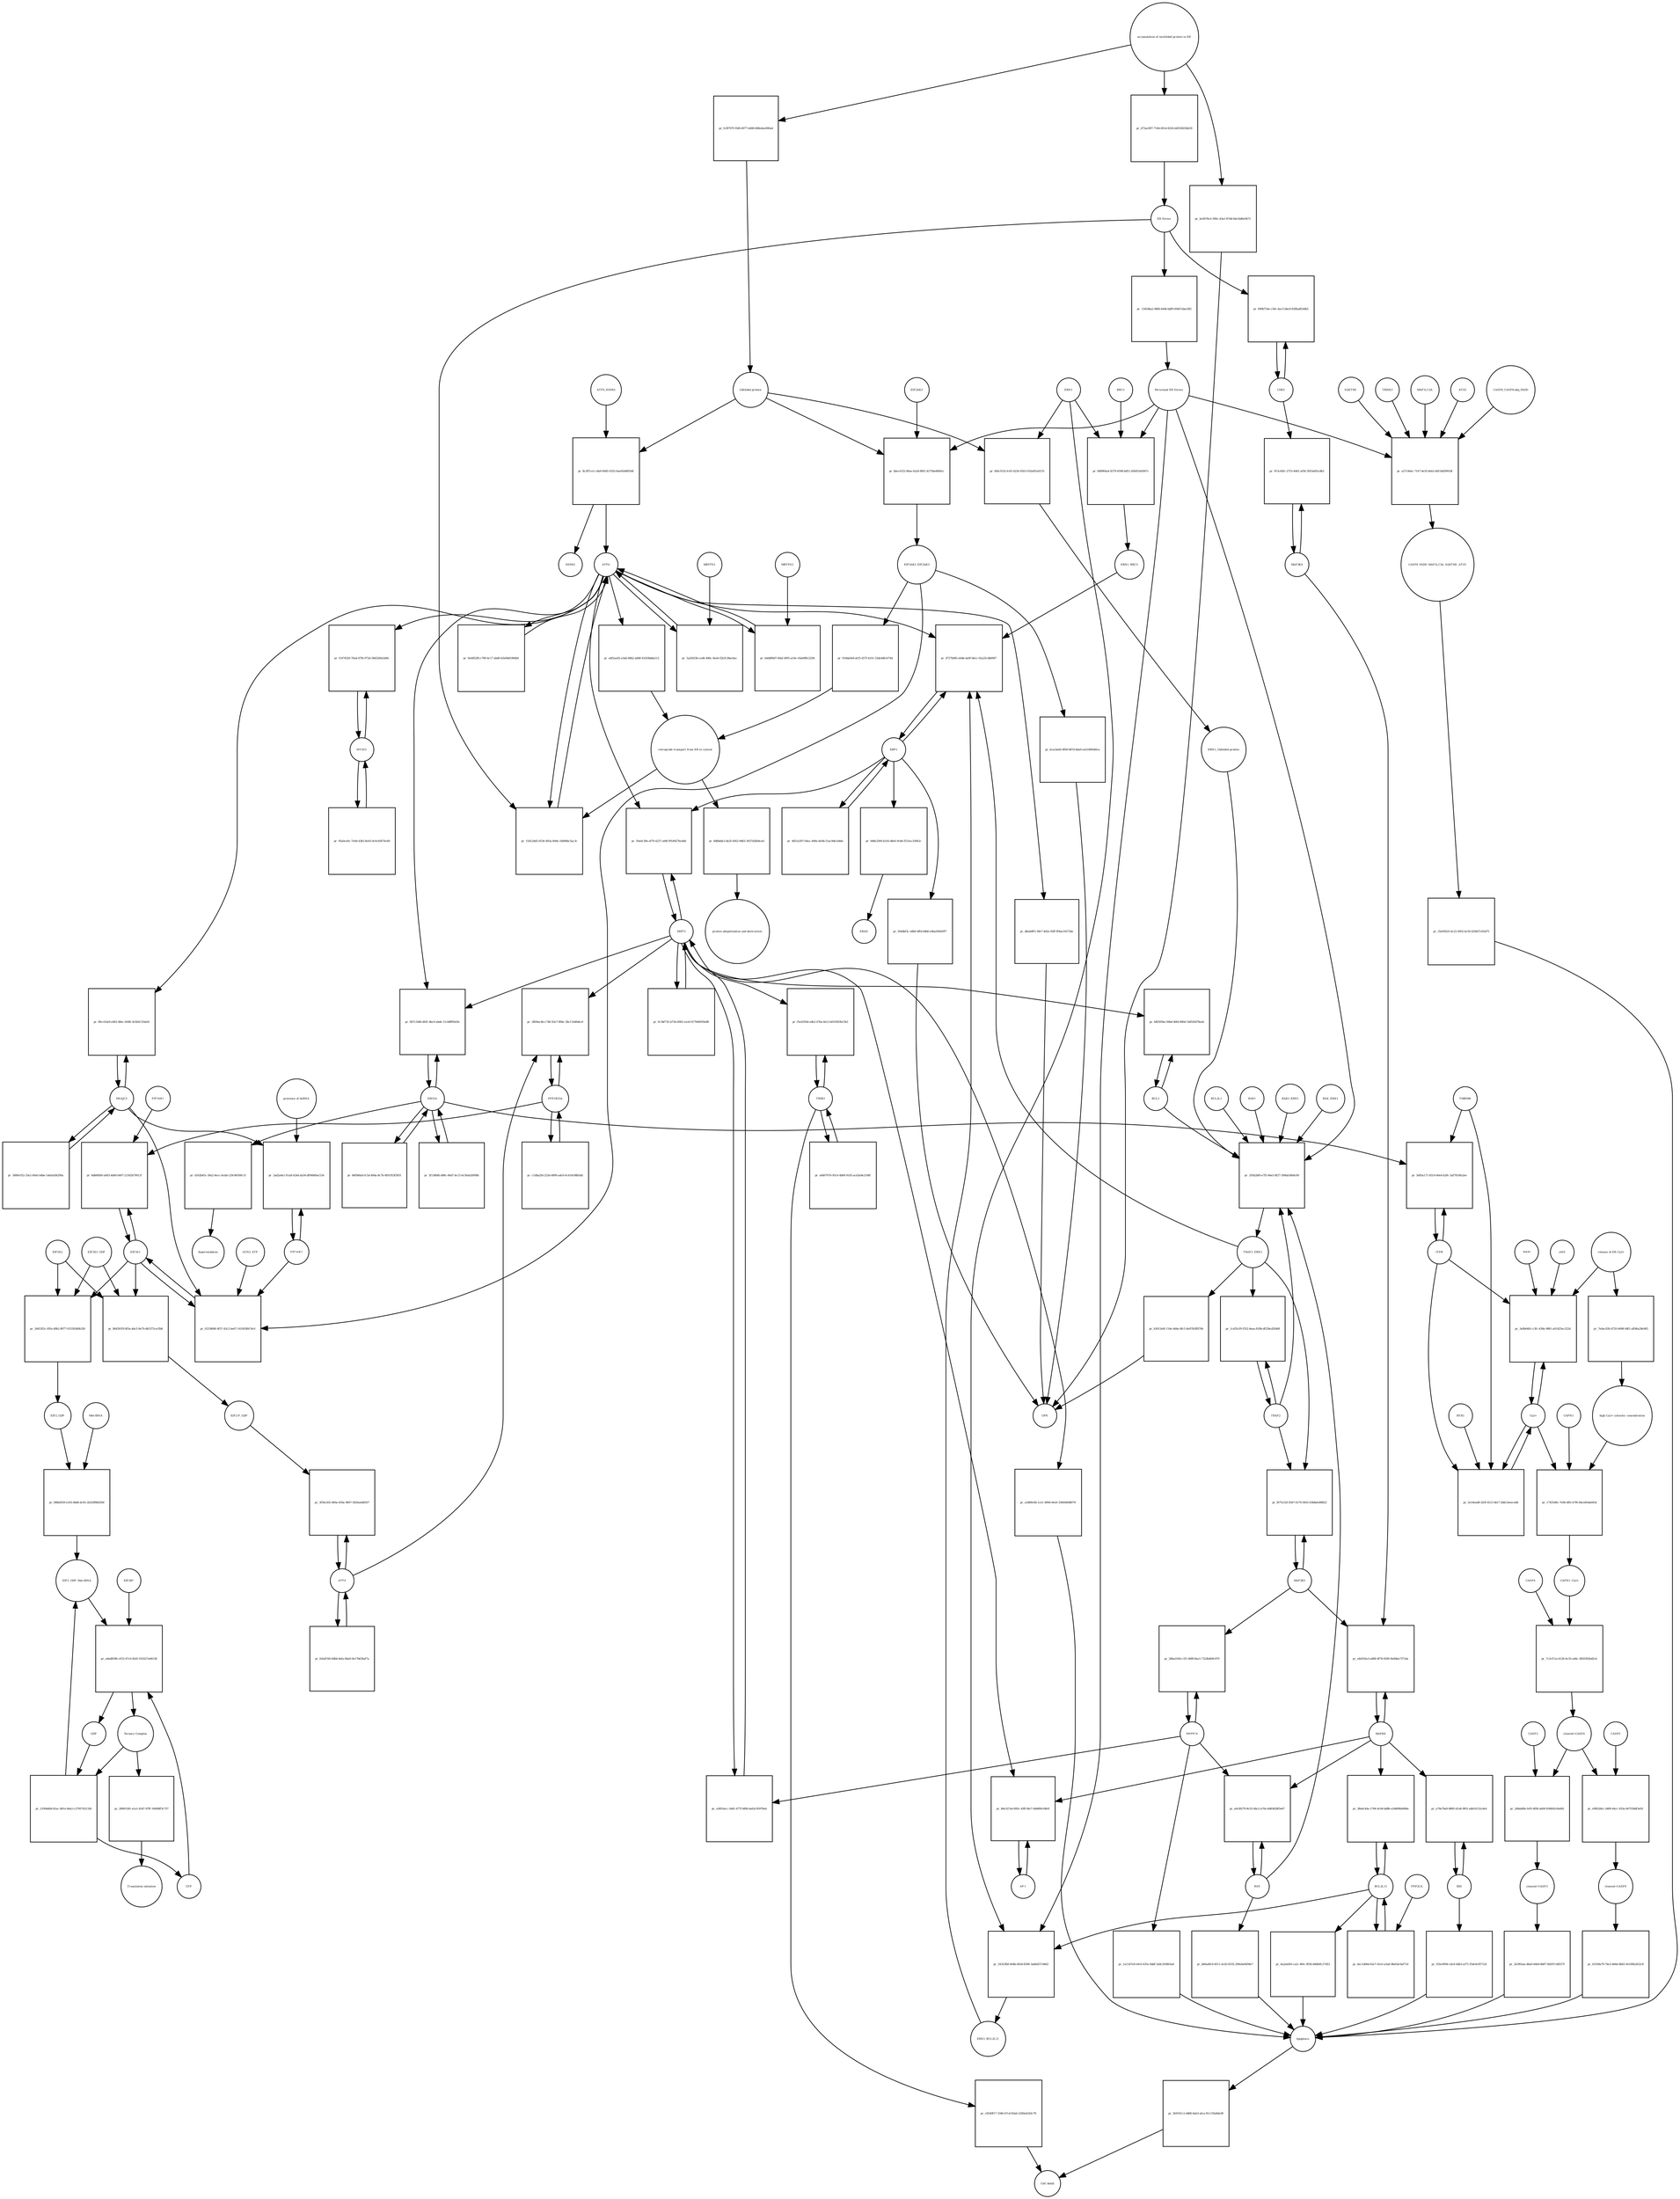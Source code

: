 strict digraph  {
ATF6_HSPA5 [annotation="", bipartite=0, cls=complex, fontsize=4, label=ATF6_HSPA5, shape=circle];
"pr_8c287ce1-c8a9-49d5-9332-6ae02d4f6548" [annotation="", bipartite=1, cls=process, fontsize=4, label="pr_8c287ce1-c8a9-49d5-9332-6ae02d4f6548", shape=square];
ATF6 [annotation="urn_miriam_hgnc.symbol_ATF6", bipartite=0, cls=macromolecule, fontsize=4, label=ATF6, shape=circle];
HSPA5 [annotation="urn_miriam_hgnc.symbol_HSPA5", bipartite=0, cls=macromolecule, fontsize=4, label=HSPA5, shape=circle];
"Unfolded protein" [annotation="", bipartite=0, cls=macromolecule, fontsize=4, label="Unfolded protein", shape=circle];
ERN1 [annotation="urn_miriam_hgnc.symbol_ERN1", bipartite=0, cls=macromolecule, fontsize=4, label=ERN1, shape=circle];
"pr_0fdc5532-fc65-4234-9263-032a852af155" [annotation="", bipartite=1, cls=process, fontsize=4, label="pr_0fdc5532-fc65-4234-9263-032a852af155", shape=square];
"ERN1_Unfolded protein" [annotation="", bipartite=0, cls=complex, fontsize=4, label="ERN1_Unfolded protein", shape=circle];
EIF2AK3_EIF2AK3 [annotation="", bipartite=0, cls=complex, fontsize=4, label=EIF2AK3_EIF2AK3, shape=circle];
"pr_918da9e8-dcf5-457f-b101-53de4d61474d" [annotation="", bipartite=1, cls=process, fontsize=4, label="pr_918da9e8-dcf5-457f-b101-53de4d61474d", shape=square];
"retrograde transport from ER to cytosol" [annotation="", bipartite=0, cls=phenotype, fontsize=4, label="retrograde transport from ER to cytosol", shape=circle];
"pr_a4f2aa92-e3ab-48b2-a8d6-41fd3bdda112" [annotation="", bipartite=1, cls=process, fontsize=4, label="pr_a4f2aa92-e3ab-48b2-a8d6-41fd3bdda112", shape=square];
"pr_8dfbdde3-8a5f-4562-9d63-3637d26b4ced" [annotation="", bipartite=1, cls=process, fontsize=4, label="pr_8dfbdde3-8a5f-4562-9d63-3637d26b4ced", shape=square];
"protein ubiquitination and destruction" [annotation="", bipartite=0, cls=phenotype, fontsize=4, label="protein ubiquitination and destruction", shape=circle];
"pr_293b2bf6-e7f5-46e5-8f27-399ab360dc69" [annotation="", bipartite=1, cls=process, fontsize=4, label="pr_293b2bf6-e7f5-46e5-8f27-399ab360dc69", shape=square];
TRAF2_ERN1 [annotation="", bipartite=0, cls=complex, fontsize=4, label=TRAF2_ERN1, shape=circle];
BAK1_ERN1 [annotation="", bipartite=0, cls=complex, fontsize=4, label=BAK1_ERN1, shape=circle];
BAX_ERN1 [annotation="", bipartite=0, cls=complex, fontsize=4, label=BAX_ERN1, shape=circle];
BCL2 [annotation="urn_miriam_hgnc.symbol_BCL2", bipartite=0, cls="nucleic acid feature", fontsize=4, label=BCL2, shape=circle];
BCL2L1 [annotation="urn_miriam_hgnc.symbol_BCL2L1", bipartite=0, cls=macromolecule, fontsize=4, label=BCL2L1, shape=circle];
"Persistant ER Stress" [annotation="", bipartite=0, cls=phenotype, fontsize=4, label="Persistant ER Stress", shape=circle];
BAX [annotation="urn_miriam_hgnc.symbol_BAX", bipartite=0, cls=macromolecule, fontsize=4, label=BAX, shape=circle];
BAK1 [annotation="urn_miriam_hgnc.symbol_BAK1", bipartite=0, cls=macromolecule, fontsize=4, label=BAK1, shape=circle];
TRAF2 [annotation="urn_miriam_hgnc.symbol_TRAF2", bipartite=0, cls=macromolecule, fontsize=4, label=TRAF2, shape=circle];
XBP1 [annotation="urn_miriam_hgnc.symbol_XBP1", bipartite=0, cls=macromolecule, fontsize=4, label=XBP1, shape=circle];
"pr_d727b985-eb4b-4a9f-b6cc-02a25cdb6967" [annotation="", bipartite=1, cls=process, fontsize=4, label="pr_d727b985-eb4b-4a9f-b6cc-02a25cdb6967", shape=square];
ERN1_BBC3 [annotation="", bipartite=0, cls=complex, fontsize=4, label=ERN1_BBC3, shape=circle];
ERN1_BCL2L11 [annotation="", bipartite=0, cls=complex, fontsize=4, label=ERN1_BCL2L11, shape=circle];
"pr_4831a597-64ec-449e-8e0b-51ac9de1d44e" [annotation="", bipartite=1, cls=process, fontsize=4, label="pr_4831a597-64ec-449e-8e0b-51ac9de1d44e", shape=square];
"pr_0d8e3300-b316-48e6-9cb6-f531ec33062c" [annotation="", bipartite=1, cls=process, fontsize=4, label="pr_0d8e3300-b316-48e6-9cb6-f531ec33062c", shape=square];
ERAD [annotation="", bipartite=0, cls=phenotype, fontsize=4, label=ERAD, shape=circle];
"pr_504dbf3c-e8b0-4ffd-b8b6-e9ba509d1ff7" [annotation="", bipartite=1, cls=process, fontsize=4, label="pr_504dbf3c-e8b0-4ffd-b8b6-e9ba509d1ff7", shape=square];
UPR [annotation="", bipartite=0, cls=phenotype, fontsize=4, label=UPR, shape=circle];
"pr_1cd35cf9-f352-4eaa-818b-df23bcd2f4d8" [annotation="", bipartite=1, cls=process, fontsize=4, label="pr_1cd35cf9-f352-4eaa-818b-df23bcd2f4d8", shape=square];
MAPK8 [annotation="urn_miriam_hgnc.symbol_MAPK8", bipartite=0, cls=macromolecule, fontsize=4, label=MAPK8, shape=circle];
"pr_e4d1b5e3-a869-4f78-9290-9e84ba7371da" [annotation="", bipartite=1, cls=process, fontsize=4, label="pr_e4d1b5e3-a869-4f78-9290-9e84ba7371da", shape=square];
MAP3K4 [annotation="urn_miriam_hgnc.symbol_MAP3K4", bipartite=0, cls=macromolecule, fontsize=4, label=MAP3K4, shape=circle];
MAP3K5 [annotation="urn_miriam_hgnc.symbol_MAP3K5", bipartite=0, cls=macromolecule, fontsize=4, label=MAP3K5, shape=circle];
MAPK14 [annotation="urn_miriam_hgnc.symbol_MAPK14", bipartite=0, cls=macromolecule, fontsize=4, label=MAPK14, shape=circle];
"pr_28ba1056-c1f1-46f8-8ee1-7224b409c979" [annotation="", bipartite=1, cls=process, fontsize=4, label="pr_28ba1056-c1f1-46f8-8ee1-7224b409c979", shape=square];
"pr_1a11d7e9-e9c0-435e-9ddf-3a8c293863a9" [annotation="", bipartite=1, cls=process, fontsize=4, label="pr_1a11d7e9-e9c0-435e-9ddf-3a8c293863a9", shape=square];
Apoptosis [annotation="", bipartite=0, cls=phenotype, fontsize=4, label=Apoptosis, shape=circle];
DDIT3 [annotation="urn_miriam_hgnc.symbol_DDIT3", bipartite=0, cls=macromolecule, fontsize=4, label=DDIT3, shape=circle];
"pr_a5855acc-5dd1-477f-bf6b-ba62c9597beb" [annotation="", bipartite=1, cls=process, fontsize=4, label="pr_a5855acc-5dd1-477f-bf6b-ba62c9597beb", shape=square];
"pr_a3d89c6b-1ce1-499d-9ee0-336644fd8076" [annotation="", bipartite=1, cls=process, fontsize=4, label="pr_a3d89c6b-1ce1-499d-9ee0-336644fd8076", shape=square];
"pr_bf6505ba-94bd-46fd-860d-1bf026478ea6" [annotation="", bipartite=1, cls=process, fontsize=4, label="pr_bf6505ba-94bd-46fd-860d-1bf026478ea6", shape=square];
"pr_15d12dd5-0530-493a-849a-18d96bc5ac3c" [annotation="", bipartite=1, cls=process, fontsize=4, label="pr_15d12dd5-0530-493a-849a-18d96bc5ac3c", shape=square];
"ER Stress" [annotation="", bipartite=0, cls=phenotype, fontsize=4, label="ER Stress", shape=circle];
"pr_5a2fd33b-ca46-49bc-9ee6-f2b3138acbec" [annotation="", bipartite=1, cls=process, fontsize=4, label="pr_5a2fd33b-ca46-49bc-9ee6-f2b3138acbec", shape=square];
MBTPS1 [annotation="urn_miriam_hgnc.symbol_MBTPS1", bipartite=0, cls=macromolecule, fontsize=4, label=MBTPS1, shape=circle];
"pr_b4d689d7-60af-4f95-a10e-16eb9fb12294" [annotation="", bipartite=1, cls=process, fontsize=4, label="pr_b4d689d7-60af-4f95-a10e-16eb9fb12294", shape=square];
MBTPS2 [annotation="urn_miriam_hgnc.symbol_MBTPS2", bipartite=0, cls=macromolecule, fontsize=4, label=MBTPS2, shape=circle];
"pr_9a4852f8-c780-4c17-abd0-b5e0b81984b9" [annotation="", bipartite=1, cls=process, fontsize=4, label="pr_9a4852f8-c780-4c17-abd0-b5e0b81984b9", shape=square];
"pr_9c3bf732-b72b-4962-a1a0-017946059a88" [annotation="", bipartite=1, cls=process, fontsize=4, label="pr_9c3bf732-b72b-4962-a1a0-017946059a88", shape=square];
"pr_50a0c39e-ef70-4237-a94f-f954927bcb8d" [annotation="", bipartite=1, cls=process, fontsize=4, label="pr_50a0c39e-ef70-4237-a94f-f954927bcb8d", shape=square];
EIF2S1 [annotation="urn_miriam_hgnc.symbol_EIF2S1", bipartite=0, cls=macromolecule, fontsize=4, label=EIF2S1, shape=circle];
"pr_0233806f-4f37-42c2-be67-1410036b74c6" [annotation="", bipartite=1, cls=process, fontsize=4, label="pr_0233806f-4f37-42c2-be67-1410036b74c6", shape=square];
GCN2_ATP [annotation="", bipartite=0, cls=complex, fontsize=4, label=GCN2_ATP, shape=circle];
EIF2AK2 [annotation="urn_miriam_hgnc.symbol_EIF2AK2", bipartite=0, cls=macromolecule, fontsize=4, label=EIF2AK2, shape=circle];
DNAJC3 [annotation="urn_miriam_hgnc.symbol_DNAJC3", bipartite=0, cls=macromolecule, fontsize=4, label=DNAJC3, shape=circle];
EIF2S2 [annotation="urn_miriam_hgnc.symbol_EIF2S2", bipartite=0, cls=macromolecule, fontsize=4, label=EIF2S2, shape=circle];
"pr_34453f2c-05fa-49b2-8977-015583d9b358" [annotation="", bipartite=1, cls=process, fontsize=4, label="pr_34453f2c-05fa-49b2-8977-015583d9b358", shape=square];
EIF2S3_GDP [annotation="", bipartite=0, cls=complex, fontsize=4, label=EIF2S3_GDP, shape=circle];
EIF2_GDP [annotation="", bipartite=0, cls=complex, fontsize=4, label=EIF2_GDP, shape=circle];
"EIF2_GDP_Met-tRNA" [annotation="", bipartite=0, cls=complex, fontsize=4, label="EIF2_GDP_Met-tRNA", shape=circle];
"pr_eded8596-c033-47c0-82d1-010327ed4158" [annotation="", bipartite=1, cls=process, fontsize=4, label="pr_eded8596-c033-47c0-82d1-010327ed4158", shape=square];
"Ternary Complex" [annotation="", bipartite=0, cls=complex, fontsize=4, label="Ternary Complex", shape=circle];
"EIF2B*" [annotation="", bipartite=0, cls=complex, fontsize=4, label="EIF2B*", shape=circle];
GTP [annotation="urn_miriam_obo.chebi_CHEBI%3A57600", bipartite=0, cls="simple chemical", fontsize=4, label=GTP, shape=circle];
GDP [annotation="urn_miriam_obo.chebi_CHEBI%3A65180", bipartite=0, cls="simple chemical", fontsize=4, label=GDP, shape=circle];
"pr_21904d0d-81ac-481e-b6a2-c27057021326" [annotation="", bipartite=1, cls=process, fontsize=4, label="pr_21904d0d-81ac-481e-b6a2-c27057021326", shape=square];
ATF4 [annotation="urn_miriam_hgnc.symbol_ATF4", bipartite=0, cls=macromolecule, fontsize=4, label=ATF4, shape=circle];
"pr_3f54cd35-460a-450a-9607-5fd3ea6df207" [annotation="", bipartite=1, cls=process, fontsize=4, label="pr_3f54cd35-460a-450a-9607-5fd3ea6df207", shape=square];
"EIF2-P_GDP" [annotation="", bipartite=0, cls=complex, fontsize=4, label="EIF2-P_GDP", shape=circle];
"pr_fefa87d4-0dbb-4efa-84a9-0e17b636af7a" [annotation="", bipartite=1, cls=process, fontsize=4, label="pr_fefa87d4-0dbb-4efa-84a9-0e17b636af7a", shape=square];
PPP1R15A [annotation="urn_miriam_hgnc.symbol_PPP1R15A", bipartite=0, cls=macromolecule, fontsize=4, label=PPP1R15A, shape=circle];
"pr_2804ac4b-c746-43e7-80bc-28c114d6dec6" [annotation="", bipartite=1, cls=process, fontsize=4, label="pr_2804ac4b-c746-43e7-80bc-28c114d6dec6", shape=square];
"pr_c1dba2fd-223d-4890-adc6-6c414c88b5dd" [annotation="", bipartite=1, cls=process, fontsize=4, label="pr_c1dba2fd-223d-4890-adc6-6c414c88b5dd", shape=square];
"pr_28091581-a1a1-4347-87ff-10606ff3c757" [annotation="", bipartite=1, cls=process, fontsize=4, label="pr_28091581-a1a1-4347-87ff-10606ff3c757", shape=square];
"Translation initiation" [annotation="", bipartite=0, cls=phenotype, fontsize=4, label="Translation initiation", shape=circle];
"pr_f675c52f-0547-4170-9455-63b8afe88822" [annotation="", bipartite=1, cls=process, fontsize=4, label="pr_f675c52f-0547-4170-9455-63b8afe88822", shape=square];
ERO1A [annotation="urn_miriam_hgnc.symbol_ERO1A", bipartite=0, cls=macromolecule, fontsize=4, label=ERO1A, shape=circle];
"pr_0b7c2446-dfd1-4bc9-abde-11cb8ff85d3e" [annotation="", bipartite=1, cls=process, fontsize=4, label="pr_0b7c2446-dfd1-4bc9-abde-11cb8ff85d3e", shape=square];
"pr_5f136bfb-d98c-46d7-bc15-6c56ab20f08b" [annotation="", bipartite=1, cls=process, fontsize=4, label="pr_5f136bfb-d98c-46d7-bc15-6c56ab20f08b", shape=square];
"pr_6db60fd0-a683-4d49-b007-21562b79011f" [annotation="", bipartite=1, cls=process, fontsize=4, label="pr_6db60fd0-a683-4d49-b007-21562b79011f", shape=square];
EIF2AK1 [annotation="urn_miriam_hgnc.symbol_EIF2AK1", bipartite=0, cls=macromolecule, fontsize=4, label=EIF2AK1, shape=circle];
"pr_afe58279-8c55-4bc2-a70a-6d83828f5e67" [annotation="", bipartite=1, cls=process, fontsize=4, label="pr_afe58279-8c55-4bc2-a70a-6d83828f5e67", shape=square];
"pr_b60ad0c9-d511-4cd3-8335-299a9a9d58e7" [annotation="", bipartite=1, cls=process, fontsize=4, label="pr_b60ad0c9-d511-4cd3-8335-299a9a9d58e7", shape=square];
"Ca2+" [annotation="urn_miriam_obo.chebi_CHEBI%3A29108", bipartite=0, cls="simple chemical", fontsize=4, label="Ca2+", shape=circle];
"pr_3e8b04b1-c3fc-438e-9861-a01425ec322d" [annotation="", bipartite=1, cls=process, fontsize=4, label="pr_3e8b04b1-c3fc-438e-9861-a01425ec322d", shape=square];
"release of ER Ca2+" [annotation="", bipartite=0, cls=phenotype, fontsize=4, label="release of ER Ca2+", shape=circle];
ITPR [annotation="urn_miriam_hgnc.symbol_ITPR1|urn_miriam_hgnc.symbol_ITPR2|urn_miriam_hgnc.symbol_ITPR3", bipartite=0, cls=macromolecule, fontsize=4, label=ITPR, shape=circle];
MAM [annotation="", bipartite=0, cls=phenotype, fontsize=4, label=MAM, shape=circle];
s619 [annotation="", bipartite=0, cls=complex, fontsize=4, label=s619, shape=circle];
"pr_913c45fc-2753-4461-af56-3953af02c8b2" [annotation="", bipartite=1, cls=process, fontsize=4, label="pr_913c45fc-2753-4461-af56-3953af02c8b2", shape=square];
CDK5 [annotation="urn_miriam_hgnc.symbol_CDK5", bipartite=0, cls=macromolecule, fontsize=4, label=CDK5, shape=circle];
"pr_699b754e-c56c-4ac5-bbc8-82f8adf244b5" [annotation="", bipartite=1, cls="uncertain process", fontsize=4, label="pr_699b754e-c56c-4ac5-bbc8-82f8adf244b5", shape=square];
"pr_5b9101c2-d486-4ab3-afca-81c15fa8de38" [annotation="", bipartite=1, cls=process, fontsize=4, label="pr_5b9101c2-d486-4ab3-afca-81c15fa8de38", shape=square];
"Cell death" [annotation="", bipartite=0, cls=phenotype, fontsize=4, label="Cell death", shape=circle];
"pr_5e16ead8-263f-4513-bfa7-2b8c5eeecedb" [annotation="", bipartite=1, cls=process, fontsize=4, label="pr_5e16ead8-263f-4513-bfa7-2b8c5eeecedb", shape=square];
TMBIM6 [annotation="urn_miriam_hgnc.symbol_TMBIM6", bipartite=0, cls=macromolecule, fontsize=4, label=TMBIM6, shape=circle];
RYR1 [annotation="urn_miriam_hgnc.symbol_RYR1", bipartite=0, cls=macromolecule, fontsize=4, label=RYR1, shape=circle];
EIF2AK3 [annotation="urn_miriam_hgnc.symbol_EIF2AK3", bipartite=0, cls=macromolecule, fontsize=4, label=EIF2AK3, shape=circle];
"pr_bbce1f22-06ae-42a9-80f2-42758a480b1c" [annotation="", bipartite=1, cls=process, fontsize=4, label="pr_bbce1f22-06ae-42a9-80f2-42758a480b1c", shape=square];
"pr_d162b45c-30a2-4ecc-bcdd-c29c96509c31" [annotation="", bipartite=1, cls=process, fontsize=4, label="pr_d162b45c-30a2-4ecc-bcdd-c29c96509c31", shape=square];
hyperoxidation [annotation="", bipartite=0, cls=phenotype, fontsize=4, label=hyperoxidation, shape=circle];
"pr_84f9d4a0-fc5d-484a-8c7b-4f91953f5f03" [annotation="", bipartite=1, cls=process, fontsize=4, label="pr_84f9d4a0-fc5d-484a-8c7b-4f91953f5f03", shape=square];
"pr_13454ba2-88fd-444b-bdf9-09447aba1f82" [annotation="", bipartite=1, cls=process, fontsize=4, label="pr_13454ba2-88fd-444b-bdf9-09447aba1f82", shape=square];
"CASP8_CASP8-ubq_FADD" [annotation="", bipartite=0, cls=complex, fontsize=4, label="CASP8_CASP8-ubq_FADD", shape=circle];
"pr_a27c9ebc-7147-4e35-8eb2-8d15dd3991df" [annotation="", bipartite=1, cls=process, fontsize=4, label="pr_a27c9ebc-7147-4e35-8eb2-8d15dd3991df", shape=square];
"SQSTM1 " [annotation="urn_miriam_hgnc.symbol_SQSTM1", bipartite=0, cls=macromolecule, fontsize=4, label="SQSTM1 ", shape=circle];
CASP8_FADD_MAP1LC3A_SQSTM1_ATG5 [annotation="", bipartite=0, cls=complex, fontsize=4, label=CASP8_FADD_MAP1LC3A_SQSTM1_ATG5, shape=circle];
TRIM13 [annotation="urn_miriam_hgnc.symbol_TRIM13", bipartite=0, cls=macromolecule, fontsize=4, label=TRIM13, shape=circle];
MAP1LC3A [annotation="urn_miriam_hgnc.symbol_MAP1LC3A", bipartite=0, cls=macromolecule, fontsize=4, label=MAP1LC3A, shape=circle];
ATG5 [annotation="urn_miriam_hgnc.symbol_ATG5", bipartite=0, cls=macromolecule, fontsize=4, label=ATG5, shape=circle];
"pr_35e95625-6c22-4952-bc50-429d37c65d75" [annotation="", bipartite=1, cls=process, fontsize=4, label="pr_35e95625-6c22-4952-bc50-429d37c65d75", shape=square];
"AP-1" [annotation="urn_miriam_hgnc.symbol_FOS|urn_miriam_hgnc.symbol_FOSB|urn_miriam_hgnc.symbol_FOSL1|urn_miriam_hgnc.symbol_FOSL2|urn_miriam_hgnc.symbol_JUN|urn_miriam_hgnc.symbol_JUNB|urn_miriam_hgnc.symbol_JUND", bipartite=0, cls=macromolecule, fontsize=4, label="AP-1", shape=circle];
"pr_60e327ad-895c-43ff-bfe7-40d6f8c04fef" [annotation="", bipartite=1, cls=process, fontsize=4, label="pr_60e327ad-895c-43ff-bfe7-40d6f8c04fef", shape=square];
"pr_2ad2a4e1-01a8-424d-ab34-df04840ac534" [annotation="", bipartite=1, cls=process, fontsize=4, label="pr_2ad2a4e1-01a8-424d-ab34-df04840ac534", shape=square];
"presence of dsRNA" [annotation="", bipartite=0, cls=phenotype, fontsize=4, label="presence of dsRNA", shape=circle];
"Met-tRNA" [annotation="urn_miriam_hgnc_HGNC%3A34779", bipartite=0, cls="nucleic acid feature", fontsize=4, label="Met-tRNA", shape=circle];
"pr_088af639-e183-4bd6-bc65-2b329f8b029d" [annotation="", bipartite=1, cls=process, fontsize=4, label="pr_088af639-e183-4bd6-bc65-2b329f8b029d", shape=square];
"pr_864581f9-8f3a-4dc5-8e70-db5375ce1fb8" [annotation="", bipartite=1, cls=process, fontsize=4, label="pr_864581f9-8f3a-4dc5-8e70-db5375ce1fb8", shape=square];
"accumulation of misfolded protein in ER" [annotation="", bipartite=0, cls=phenotype, fontsize=4, label="accumulation of misfolded protein in ER", shape=circle];
"pr_fcf8707f-f5d9-4977-b498-688e4ee090ad" [annotation="", bipartite=1, cls=process, fontsize=4, label="pr_fcf8707f-f5d9-4977-b498-688e4ee090ad", shape=square];
"pr_d72ac897-719d-491d-8226-b4933825b630" [annotation="", bipartite=1, cls=process, fontsize=4, label="pr_d72ac897-719d-491d-8226-b4933825b630", shape=square];
"pr_bc6076c0-390c-43a1-87d4-fde16d0e0472" [annotation="", bipartite=1, cls=process, fontsize=4, label="pr_bc6076c0-390c-43a1-87d4-fde16d0e0472", shape=square];
"pr_6cacbefd-0f09-487d-8da9-ea5180f440ca" [annotation="", bipartite=1, cls=process, fontsize=4, label="pr_6cacbefd-0f09-487d-8da9-ea5180f440ca", shape=square];
"pr_b3012e6f-116e-4d4e-8fc5-8a97b5ff874b" [annotation="", bipartite=1, cls=process, fontsize=4, label="pr_b3012e6f-116e-4d4e-8fc5-8a97b5ff874b", shape=square];
"pr_dbeb0ff3-39e7-4d2e-92ff-ff9ae316726e" [annotation="", bipartite=1, cls=process, fontsize=4, label="pr_dbeb0ff3-39e7-4d2e-92ff-ff9ae316726e", shape=square];
BCL2L11 [annotation="urn_miriam_hgnc.symbol_BCL2L11", bipartite=0, cls=macromolecule, fontsize=4, label=BCL2L11, shape=circle];
"pr_38a6c44a-1764-4c94-bd8b-e24869bb984e" [annotation="", bipartite=1, cls=process, fontsize=4, label="pr_38a6c44a-1764-4c94-bd8b-e24869bb984e", shape=square];
BID [annotation="urn_miriam_hgnc.symbol_BID", bipartite=0, cls=macromolecule, fontsize=4, label=BID, shape=circle];
"pr_a79a7ba9-8885-41a8-9f01-adb16132cde4" [annotation="", bipartite=1, cls=process, fontsize=4, label="pr_a79a7ba9-8885-41a8-9f01-adb16132cde4", shape=square];
"pr_6a2ab5f4-ca2c-4f6c-9f38-d46b0fc27d53" [annotation="", bipartite=1, cls=process, fontsize=4, label="pr_6a2ab5f4-ca2c-4f6c-9f38-d46b0fc27d53", shape=square];
"pr_91bc9094-cbc8-4db3-a571-f5dc8cf07124" [annotation="", bipartite=1, cls=process, fontsize=4, label="pr_91bc9094-cbc8-4db3-a571-f5dc8cf07124", shape=square];
"pr_34323fbf-444b-493d-8396-3ab6d37c9d42" [annotation="", bipartite=1, cls=process, fontsize=4, label="pr_34323fbf-444b-493d-8396-3ab6d37c9d42", shape=square];
"pr_068904a4-4579-4598-bd51-d3b933d2007c" [annotation="", bipartite=1, cls=process, fontsize=4, label="pr_068904a4-4579-4598-bd51-d3b933d2007c", shape=square];
BBC3 [annotation="urn_miriam_hgnc.symbol_BBC3", bipartite=0, cls=macromolecule, fontsize=4, label=BBC3, shape=circle];
"pr_6ec1d06d-42e7-41e5-a5a8-9bd1bc0af71d" [annotation="", bipartite=1, cls=process, fontsize=4, label="pr_6ec1d06d-42e7-41e5-a5a8-9bd1bc0af71d", shape=square];
PPP2CA [annotation="urn_miriam_hgnc.symbol_PPP2CA", bipartite=0, cls=macromolecule, fontsize=4, label=PPP2CA, shape=circle];
TRIB3 [annotation="urn_miriam_hgnc.symbol_TRIB3", bipartite=0, cls=macromolecule, fontsize=4, label=TRIB3, shape=circle];
"pr_f5e4350d-a4b2-476a-8a13-b010583b13b3" [annotation="", bipartite=1, cls=process, fontsize=4, label="pr_f5e4350d-a4b2-476a-8a13-b010583b13b3", shape=square];
"pr_a6d07676-95c0-4b69-91d5-acd3a9e2108f" [annotation="", bipartite=1, cls=process, fontsize=4, label="pr_a6d07676-95c0-4b69-91d5-acd3a9e2108f", shape=square];
"pr_c8240f17-3346-47cd-83ab-2260e42d3c78" [annotation="", bipartite=1, cls=process, fontsize=4, label="pr_c8240f17-3346-47cd-83ab-2260e42d3c78", shape=square];
"pr_7e0ac026-d720-4698-9df1-aff46a28e965" [annotation="", bipartite=1, cls=process, fontsize=4, label="pr_7e0ac026-d720-4698-9df1-aff46a28e965", shape=square];
"high Ca2+ cytosolic concentration" [annotation="", bipartite=0, cls=phenotype, fontsize=4, label="high Ca2+ cytosolic concentration", shape=circle];
"pr_80ccb3a9-e463-48ec-b046-3e5b4131befd" [annotation="", bipartite=1, cls=process, fontsize=4, label="pr_80ccb3a9-e463-48ec-b046-3e5b4131befd", shape=square];
"pr_3689c052-33e2-49a0-b4be-1defad36290a" [annotation="", bipartite=1, cls=process, fontsize=4, label="pr_3689c052-33e2-49a0-b4be-1defad36290a", shape=square];
"pr_5d05a171-8519-40e4-b29c-3af7810fa2ee" [annotation="", bipartite=1, cls=process, fontsize=4, label="pr_5d05a171-8519-40e4-b29c-3af7810fa2ee", shape=square];
CASP4 [annotation="urn_miriam_hgnc.symbol_CASP4", bipartite=0, cls=macromolecule, fontsize=4, label=CASP4, shape=circle];
"pr_7c2cf11a-6126-4c35-a46c-3820392bd2cb" [annotation="", bipartite=1, cls=process, fontsize=4, label="pr_7c2cf11a-6126-4c35-a46c-3820392bd2cb", shape=square];
"cleaved~CASP4" [annotation="urn_miriam_hgnc.symbol_CASP4", bipartite=0, cls=macromolecule, fontsize=4, label="cleaved~CASP4", shape=circle];
"CAPN1_Ca2+" [annotation="", bipartite=0, cls=complex, fontsize=4, label="CAPN1_Ca2+", shape=circle];
CASP3 [annotation="urn_miriam_hgnc.symbol_CASP3", bipartite=0, cls=macromolecule, fontsize=4, label=CASP3, shape=circle];
"pr_2d0abf8e-fef5-4f09-ab09-836b92c8a662" [annotation="", bipartite=1, cls=process, fontsize=4, label="pr_2d0abf8e-fef5-4f09-ab09-836b92c8a662", shape=square];
"cleaved~CASP3" [annotation="urn_miriam_hgnc.symbol_CASP3", bipartite=0, cls=macromolecule, fontsize=4, label="cleaved~CASP3", shape=circle];
CASP9 [annotation="urn_miriam_hgnc.symbol_CSAP9", bipartite=0, cls=macromolecule, fontsize=4, label=CASP9, shape=circle];
"pr_e98328a1-2489-44cc-933a-b0755b6f3e02" [annotation="", bipartite=1, cls=process, fontsize=4, label="pr_e98328a1-2489-44cc-933a-b0755b6f3e02", shape=square];
"cleaved~CASP9" [annotation="urn_miriam_hgnc.symbol_CASP9", bipartite=0, cls=macromolecule, fontsize=4, label="cleaved~CASP9", shape=circle];
CAPN1 [annotation="urn_miriam_hgnc.symbol_CAPN1", bipartite=0, cls=macromolecule, fontsize=4, label=CAPN1, shape=circle];
"pr_17435d9c-7e9b-4ffe-b7f6-9dce85da645d" [annotation="", bipartite=1, cls=process, fontsize=4, label="pr_17435d9c-7e9b-4ffe-b7f6-9dce85da645d", shape=square];
"pr_3e5f65ae-d6a9-44b4-8b87-9d507c48557f" [annotation="", bipartite=1, cls=process, fontsize=4, label="pr_3e5f65ae-d6a9-44b4-8b87-9d507c48557f", shape=square];
"pr_63199a79-74e3-466d-8b02-9e100b2452c8" [annotation="", bipartite=1, cls=process, fontsize=4, label="pr_63199a79-74e3-466d-8b02-9e100b2452c8", shape=square];
HYOU1 [annotation="urn_miriam_hgnc.symbol_HYOU1", bipartite=0, cls=macromolecule, fontsize=4, label=HYOU1, shape=circle];
"pr_f1474520-76ad-47f6-972d-58d5260a5d9c" [annotation="", bipartite=1, cls=process, fontsize=4, label="pr_f1474520-76ad-47f6-972d-58d5260a5d9c", shape=square];
"pr_95a0ce0c-7e0d-43b5-8e43-4c0c85676c60" [annotation="", bipartite=1, cls=process, fontsize=4, label="pr_95a0ce0c-7e0d-43b5-8e43-4c0c85676c60", shape=square];
ATF6_HSPA5 -> "pr_8c287ce1-c8a9-49d5-9332-6ae02d4f6548"  [annotation="", interaction_type=consumption];
"pr_8c287ce1-c8a9-49d5-9332-6ae02d4f6548" -> ATF6  [annotation="", interaction_type=production];
"pr_8c287ce1-c8a9-49d5-9332-6ae02d4f6548" -> HSPA5  [annotation="", interaction_type=production];
ATF6 -> "pr_a4f2aa92-e3ab-48b2-a8d6-41fd3bdda112"  [annotation="", interaction_type=consumption];
ATF6 -> "pr_d727b985-eb4b-4a9f-b6cc-02a25cdb6967"  [annotation="urn_miriam_pubmed_26587781|urn_miriam_pubmed_23430059", interaction_type=catalysis];
ATF6 -> "pr_15d12dd5-0530-493a-849a-18d96bc5ac3c"  [annotation="", interaction_type=consumption];
ATF6 -> "pr_5a2fd33b-ca46-49bc-9ee6-f2b3138acbec"  [annotation="", interaction_type=consumption];
ATF6 -> "pr_b4d689d7-60af-4f95-a10e-16eb9fb12294"  [annotation="", interaction_type=consumption];
ATF6 -> "pr_9a4852f8-c780-4c17-abd0-b5e0b81984b9"  [annotation="", interaction_type=consumption];
ATF6 -> "pr_50a0c39e-ef70-4237-a94f-f954927bcb8d"  [annotation="urn_miriam_pubmed_26587781|urn_miriam_pubmed_17991856|urn_miriam_pubmed_28843399", interaction_type=catalysis];
ATF6 -> "pr_0b7c2446-dfd1-4bc9-abde-11cb8ff85d3e"  [annotation="urn_miriam_pubmed_23850759|urn_miriam_pubmed_25387528", interaction_type=catalysis];
ATF6 -> "pr_dbeb0ff3-39e7-4d2e-92ff-ff9ae316726e"  [annotation="", interaction_type=consumption];
ATF6 -> "pr_80ccb3a9-e463-48ec-b046-3e5b4131befd"  [annotation="urn_miriam_pubmed_12601012|urn_miriam_pubmed_18360008", interaction_type=catalysis];
ATF6 -> "pr_f1474520-76ad-47f6-972d-58d5260a5d9c"  [annotation=urn_miriam_pubmed_18360008, interaction_type=catalysis];
"Unfolded protein" -> "pr_8c287ce1-c8a9-49d5-9332-6ae02d4f6548"  [annotation="urn_miriam_pubmed_19509052|urn_miriam_pubmed_12847084|urn_miriam_pubmed_23850759", interaction_type=catalysis];
"Unfolded protein" -> "pr_0fdc5532-fc65-4234-9263-032a852af155"  [annotation="", interaction_type=consumption];
"Unfolded protein" -> "pr_bbce1f22-06ae-42a9-80f2-42758a480b1c"  [annotation=urn_miriam_pubmed_17991856, interaction_type=catalysis];
ERN1 -> "pr_0fdc5532-fc65-4234-9263-032a852af155"  [annotation="", interaction_type=consumption];
ERN1 -> "pr_34323fbf-444b-493d-8396-3ab6d37c9d42"  [annotation="", interaction_type=consumption];
ERN1 -> "pr_068904a4-4579-4598-bd51-d3b933d2007c"  [annotation="", interaction_type=consumption];
"pr_0fdc5532-fc65-4234-9263-032a852af155" -> "ERN1_Unfolded protein"  [annotation="", interaction_type=production];
"ERN1_Unfolded protein" -> "pr_293b2bf6-e7f5-46e5-8f27-399ab360dc69"  [annotation="", interaction_type=consumption];
EIF2AK3_EIF2AK3 -> "pr_918da9e8-dcf5-457f-b101-53de4d61474d"  [annotation="", interaction_type=consumption];
EIF2AK3_EIF2AK3 -> "pr_0233806f-4f37-42c2-be67-1410036b74c6"  [annotation="urn_miriam_pubmed_12667446|urn_miriam_pubmed_16246152|urn_miriam_pubmed_12601012|urn_miriam_pubmed_23850759|urn_miriam_pubmed_18360008|urn_miriam_pubmed_26587781", interaction_type=catalysis];
EIF2AK3_EIF2AK3 -> "pr_6cacbefd-0f09-487d-8da9-ea5180f440ca"  [annotation="", interaction_type=consumption];
"pr_918da9e8-dcf5-457f-b101-53de4d61474d" -> "retrograde transport from ER to cytosol"  [annotation="", interaction_type=production];
"retrograde transport from ER to cytosol" -> "pr_8dfbdde3-8a5f-4562-9d63-3637d26b4ced"  [annotation="", interaction_type=consumption];
"retrograde transport from ER to cytosol" -> "pr_15d12dd5-0530-493a-849a-18d96bc5ac3c"  [annotation="urn_miriam_pubmed_18360008|urn_miriam_pubmed_17991856|urn_miriam_pubmed_26587781|urn_miriam_pubmed_12847084", interaction_type=inhibition];
"pr_a4f2aa92-e3ab-48b2-a8d6-41fd3bdda112" -> "retrograde transport from ER to cytosol"  [annotation="", interaction_type=production];
"pr_8dfbdde3-8a5f-4562-9d63-3637d26b4ced" -> "protein ubiquitination and destruction"  [annotation="", interaction_type=production];
"pr_293b2bf6-e7f5-46e5-8f27-399ab360dc69" -> TRAF2_ERN1  [annotation="", interaction_type=production];
TRAF2_ERN1 -> "pr_d727b985-eb4b-4a9f-b6cc-02a25cdb6967"  [annotation="urn_miriam_pubmed_26587781|urn_miriam_pubmed_23430059", interaction_type=catalysis];
TRAF2_ERN1 -> "pr_1cd35cf9-f352-4eaa-818b-df23bcd2f4d8"  [annotation=urn_miriam_pubmed_23850759, interaction_type=catalysis];
TRAF2_ERN1 -> "pr_f675c52f-0547-4170-9455-63b8afe88822"  [annotation=urn_miriam_pubmed_23850759, interaction_type=catalysis];
TRAF2_ERN1 -> "pr_b3012e6f-116e-4d4e-8fc5-8a97b5ff874b"  [annotation="", interaction_type=consumption];
BAK1_ERN1 -> "pr_293b2bf6-e7f5-46e5-8f27-399ab360dc69"  [annotation="urn_miriam_pubmed_23850759|urn_miriam_pubmed_23430059|urn_miriam_pubmed_26587781", interaction_type=catalysis];
BAX_ERN1 -> "pr_293b2bf6-e7f5-46e5-8f27-399ab360dc69"  [annotation="urn_miriam_pubmed_23850759|urn_miriam_pubmed_23430059|urn_miriam_pubmed_26587781", interaction_type=catalysis];
BCL2 -> "pr_293b2bf6-e7f5-46e5-8f27-399ab360dc69"  [annotation="urn_miriam_pubmed_23850759|urn_miriam_pubmed_23430059|urn_miriam_pubmed_26587781", interaction_type=inhibition];
BCL2 -> "pr_bf6505ba-94bd-46fd-860d-1bf026478ea6"  [annotation="", interaction_type=consumption];
BCL2L1 -> "pr_293b2bf6-e7f5-46e5-8f27-399ab360dc69"  [annotation="urn_miriam_pubmed_23850759|urn_miriam_pubmed_23430059|urn_miriam_pubmed_26587781", interaction_type=inhibition];
"Persistant ER Stress" -> "pr_293b2bf6-e7f5-46e5-8f27-399ab360dc69"  [annotation="urn_miriam_pubmed_23850759|urn_miriam_pubmed_23430059|urn_miriam_pubmed_26587781", interaction_type=inhibition];
"Persistant ER Stress" -> "pr_bbce1f22-06ae-42a9-80f2-42758a480b1c"  [annotation=urn_miriam_pubmed_17991856, interaction_type=catalysis];
"Persistant ER Stress" -> "pr_a27c9ebc-7147-4e35-8eb2-8d15dd3991df"  [annotation=urn_miriam_pubmed_17991856, interaction_type=catalysis];
"Persistant ER Stress" -> "pr_34323fbf-444b-493d-8396-3ab6d37c9d42"  [annotation="urn_miriam_pubmed_23850759|urn_miriam_pubmed_23430059|urn_miriam_pubmed_26587781", interaction_type=inhibition];
"Persistant ER Stress" -> "pr_068904a4-4579-4598-bd51-d3b933d2007c"  [annotation="urn_miriam_pubmed_23430059|urn_miriam_pubmed_17991856", interaction_type=inhibition];
BAX -> "pr_293b2bf6-e7f5-46e5-8f27-399ab360dc69"  [annotation="urn_miriam_pubmed_23850759|urn_miriam_pubmed_23430059|urn_miriam_pubmed_26587781", interaction_type=catalysis];
BAX -> "pr_afe58279-8c55-4bc2-a70a-6d83828f5e67"  [annotation="", interaction_type=consumption];
BAX -> "pr_b60ad0c9-d511-4cd3-8335-299a9a9d58e7"  [annotation="", interaction_type=consumption];
BAK1 -> "pr_293b2bf6-e7f5-46e5-8f27-399ab360dc69"  [annotation="urn_miriam_pubmed_23850759|urn_miriam_pubmed_23430059|urn_miriam_pubmed_26587781", interaction_type=catalysis];
TRAF2 -> "pr_293b2bf6-e7f5-46e5-8f27-399ab360dc69"  [annotation="", interaction_type=consumption];
TRAF2 -> "pr_1cd35cf9-f352-4eaa-818b-df23bcd2f4d8"  [annotation="", interaction_type=consumption];
TRAF2 -> "pr_f675c52f-0547-4170-9455-63b8afe88822"  [annotation=urn_miriam_pubmed_23850759, interaction_type=catalysis];
XBP1 -> "pr_d727b985-eb4b-4a9f-b6cc-02a25cdb6967"  [annotation="", interaction_type=consumption];
XBP1 -> "pr_4831a597-64ec-449e-8e0b-51ac9de1d44e"  [annotation="", interaction_type=consumption];
XBP1 -> "pr_0d8e3300-b316-48e6-9cb6-f531ec33062c"  [annotation="", interaction_type=consumption];
XBP1 -> "pr_504dbf3c-e8b0-4ffd-b8b6-e9ba509d1ff7"  [annotation="", interaction_type=consumption];
XBP1 -> "pr_50a0c39e-ef70-4237-a94f-f954927bcb8d"  [annotation="urn_miriam_pubmed_26587781|urn_miriam_pubmed_17991856|urn_miriam_pubmed_28843399", interaction_type=catalysis];
"pr_d727b985-eb4b-4a9f-b6cc-02a25cdb6967" -> XBP1  [annotation="", interaction_type=production];
ERN1_BBC3 -> "pr_d727b985-eb4b-4a9f-b6cc-02a25cdb6967"  [annotation="urn_miriam_pubmed_26587781|urn_miriam_pubmed_23430059", interaction_type=catalysis];
ERN1_BCL2L11 -> "pr_d727b985-eb4b-4a9f-b6cc-02a25cdb6967"  [annotation="urn_miriam_pubmed_26587781|urn_miriam_pubmed_23430059", interaction_type=catalysis];
"pr_4831a597-64ec-449e-8e0b-51ac9de1d44e" -> XBP1  [annotation="", interaction_type=production];
"pr_0d8e3300-b316-48e6-9cb6-f531ec33062c" -> ERAD  [annotation="", interaction_type=production];
"pr_504dbf3c-e8b0-4ffd-b8b6-e9ba509d1ff7" -> UPR  [annotation="", interaction_type=production];
"pr_1cd35cf9-f352-4eaa-818b-df23bcd2f4d8" -> TRAF2  [annotation="", interaction_type=production];
MAPK8 -> "pr_e4d1b5e3-a869-4f78-9290-9e84ba7371da"  [annotation="", interaction_type=consumption];
MAPK8 -> "pr_afe58279-8c55-4bc2-a70a-6d83828f5e67"  [annotation="urn_miriam_pubmed_18191217|urn_miriam_pubmed_23430059", interaction_type=catalysis];
MAPK8 -> "pr_60e327ad-895c-43ff-bfe7-40d6f8c04fef"  [annotation="urn_miriam_pubmed_26618107|urn_miriam_pubmed_26587781|urn_miriam_pubmed_23850759", interaction_type=catalysis];
MAPK8 -> "pr_38a6c44a-1764-4c94-bd8b-e24869bb984e"  [annotation="urn_miriam_pubmed_26018731|urn_miriam_pubmed_23850759", interaction_type=catalysis];
MAPK8 -> "pr_a79a7ba9-8885-41a8-9f01-adb16132cde4"  [annotation="urn_miriam_pubmed_23430059|urn_miriam_pubmed_11583631", interaction_type=catalysis];
"pr_e4d1b5e3-a869-4f78-9290-9e84ba7371da" -> MAPK8  [annotation="", interaction_type=production];
MAP3K4 -> "pr_e4d1b5e3-a869-4f78-9290-9e84ba7371da"  [annotation="urn_miriam_pubmed_18191217|urn_miriam_pubmed_23850759|urn_miriam_pubmed_26587781", interaction_type=catalysis];
MAP3K4 -> "pr_913c45fc-2753-4461-af56-3953af02c8b2"  [annotation="", interaction_type=consumption];
MAP3K5 -> "pr_e4d1b5e3-a869-4f78-9290-9e84ba7371da"  [annotation="urn_miriam_pubmed_18191217|urn_miriam_pubmed_23850759|urn_miriam_pubmed_26587781", interaction_type=catalysis];
MAP3K5 -> "pr_28ba1056-c1f1-46f8-8ee1-7224b409c979"  [annotation="urn_miriam_pubmed_23850759|urn_miriam_pubmed_12215209", interaction_type=catalysis];
MAP3K5 -> "pr_f675c52f-0547-4170-9455-63b8afe88822"  [annotation="", interaction_type=consumption];
MAPK14 -> "pr_28ba1056-c1f1-46f8-8ee1-7224b409c979"  [annotation="", interaction_type=consumption];
MAPK14 -> "pr_1a11d7e9-e9c0-435e-9ddf-3a8c293863a9"  [annotation="", interaction_type=consumption];
MAPK14 -> "pr_a5855acc-5dd1-477f-bf6b-ba62c9597beb"  [annotation="urn_miriam_pubmed_23850759|urn_miriam_pubmed_23430059|urn_miriam_pubmed_26137585", interaction_type=catalysis];
MAPK14 -> "pr_afe58279-8c55-4bc2-a70a-6d83828f5e67"  [annotation="urn_miriam_pubmed_18191217|urn_miriam_pubmed_23430059", interaction_type=catalysis];
"pr_28ba1056-c1f1-46f8-8ee1-7224b409c979" -> MAPK14  [annotation="", interaction_type=production];
"pr_1a11d7e9-e9c0-435e-9ddf-3a8c293863a9" -> Apoptosis  [annotation="", interaction_type=production];
Apoptosis -> "pr_5b9101c2-d486-4ab3-afca-81c15fa8de38"  [annotation="", interaction_type=consumption];
DDIT3 -> "pr_a5855acc-5dd1-477f-bf6b-ba62c9597beb"  [annotation="", interaction_type=consumption];
DDIT3 -> "pr_a3d89c6b-1ce1-499d-9ee0-336644fd8076"  [annotation="", interaction_type=consumption];
DDIT3 -> "pr_bf6505ba-94bd-46fd-860d-1bf026478ea6"  [annotation="urn_miriam_pubmed_30662442|urn_miriam_pubmed_23850759", interaction_type=inhibition];
DDIT3 -> "pr_9c3bf732-b72b-4962-a1a0-017946059a88"  [annotation="", interaction_type=consumption];
DDIT3 -> "pr_50a0c39e-ef70-4237-a94f-f954927bcb8d"  [annotation="", interaction_type=consumption];
DDIT3 -> "pr_2804ac4b-c746-43e7-80bc-28c114d6dec6"  [annotation="urn_miriam_pubmed_23850759|urn_miriam_pubmed_31638256", interaction_type=catalysis];
DDIT3 -> "pr_0b7c2446-dfd1-4bc9-abde-11cb8ff85d3e"  [annotation="urn_miriam_pubmed_23850759|urn_miriam_pubmed_25387528", interaction_type=catalysis];
DDIT3 -> "pr_60e327ad-895c-43ff-bfe7-40d6f8c04fef"  [annotation="urn_miriam_pubmed_26618107|urn_miriam_pubmed_26587781|urn_miriam_pubmed_23850759", interaction_type=catalysis];
DDIT3 -> "pr_f5e4350d-a4b2-476a-8a13-b010583b13b3"  [annotation="urn_miriam_pubmed_23430059|urn_miriam_pubmed_18940792", interaction_type=catalysis];
"pr_a5855acc-5dd1-477f-bf6b-ba62c9597beb" -> DDIT3  [annotation="", interaction_type=production];
"pr_a3d89c6b-1ce1-499d-9ee0-336644fd8076" -> Apoptosis  [annotation="", interaction_type=production];
"pr_bf6505ba-94bd-46fd-860d-1bf026478ea6" -> BCL2  [annotation="", interaction_type=production];
"pr_15d12dd5-0530-493a-849a-18d96bc5ac3c" -> ATF6  [annotation="", interaction_type=production];
"ER Stress" -> "pr_15d12dd5-0530-493a-849a-18d96bc5ac3c"  [annotation="urn_miriam_pubmed_18360008|urn_miriam_pubmed_17991856|urn_miriam_pubmed_26587781|urn_miriam_pubmed_12847084", interaction_type=catalysis];
"ER Stress" -> "pr_699b754e-c56c-4ac5-bbc8-82f8adf244b5"  [annotation=urn_miriam_pubmed_22388889, interaction_type=catalysis];
"ER Stress" -> "pr_13454ba2-88fd-444b-bdf9-09447aba1f82"  [annotation="", interaction_type=consumption];
"pr_5a2fd33b-ca46-49bc-9ee6-f2b3138acbec" -> ATF6  [annotation="", interaction_type=production];
MBTPS1 -> "pr_5a2fd33b-ca46-49bc-9ee6-f2b3138acbec"  [annotation="urn_miriam_pubmed_18360008|urn_miriam_pubmed_17991856|urn_miriam_pubmed_26587781|urn_miriam_pubmed_23850759", interaction_type=catalysis];
"pr_b4d689d7-60af-4f95-a10e-16eb9fb12294" -> ATF6  [annotation="", interaction_type=production];
MBTPS2 -> "pr_b4d689d7-60af-4f95-a10e-16eb9fb12294"  [annotation="urn_miriam_pubmed_23850759|urn_miriam_pubmed_26587781|urn_miriam_pubmed_17991856|urn_miriam_pubmed_18360008", interaction_type=catalysis];
"pr_9a4852f8-c780-4c17-abd0-b5e0b81984b9" -> ATF6  [annotation="", interaction_type=production];
"pr_9c3bf732-b72b-4962-a1a0-017946059a88" -> DDIT3  [annotation="", interaction_type=production];
"pr_50a0c39e-ef70-4237-a94f-f954927bcb8d" -> DDIT3  [annotation="", interaction_type=production];
EIF2S1 -> "pr_0233806f-4f37-42c2-be67-1410036b74c6"  [annotation="", interaction_type=consumption];
EIF2S1 -> "pr_34453f2c-05fa-49b2-8977-015583d9b358"  [annotation="", interaction_type=consumption];
EIF2S1 -> "pr_6db60fd0-a683-4d49-b007-21562b79011f"  [annotation="", interaction_type=consumption];
EIF2S1 -> "pr_864581f9-8f3a-4dc5-8e70-db5375ce1fb8"  [annotation="", interaction_type=consumption];
"pr_0233806f-4f37-42c2-be67-1410036b74c6" -> EIF2S1  [annotation="", interaction_type=production];
GCN2_ATP -> "pr_0233806f-4f37-42c2-be67-1410036b74c6"  [annotation="urn_miriam_pubmed_12667446|urn_miriam_pubmed_16246152|urn_miriam_pubmed_12601012|urn_miriam_pubmed_23850759|urn_miriam_pubmed_18360008|urn_miriam_pubmed_26587781", interaction_type=catalysis];
EIF2AK2 -> "pr_0233806f-4f37-42c2-be67-1410036b74c6"  [annotation="urn_miriam_pubmed_12667446|urn_miriam_pubmed_16246152|urn_miriam_pubmed_12601012|urn_miriam_pubmed_23850759|urn_miriam_pubmed_18360008|urn_miriam_pubmed_26587781", interaction_type=catalysis];
EIF2AK2 -> "pr_2ad2a4e1-01a8-424d-ab34-df04840ac534"  [annotation="", interaction_type=consumption];
DNAJC3 -> "pr_0233806f-4f37-42c2-be67-1410036b74c6"  [annotation="urn_miriam_pubmed_12667446|urn_miriam_pubmed_16246152|urn_miriam_pubmed_12601012|urn_miriam_pubmed_23850759|urn_miriam_pubmed_18360008|urn_miriam_pubmed_26587781", interaction_type=inhibition];
DNAJC3 -> "pr_2ad2a4e1-01a8-424d-ab34-df04840ac534"  [annotation="urn_miriam_pubmed_12601012|urn_miriam_pubmed_26587781|urn_miriam_pubmed_23850759", interaction_type=inhibition];
DNAJC3 -> "pr_80ccb3a9-e463-48ec-b046-3e5b4131befd"  [annotation="", interaction_type=consumption];
DNAJC3 -> "pr_3689c052-33e2-49a0-b4be-1defad36290a"  [annotation="", interaction_type=consumption];
EIF2S2 -> "pr_34453f2c-05fa-49b2-8977-015583d9b358"  [annotation="", interaction_type=consumption];
EIF2S2 -> "pr_864581f9-8f3a-4dc5-8e70-db5375ce1fb8"  [annotation="", interaction_type=consumption];
"pr_34453f2c-05fa-49b2-8977-015583d9b358" -> EIF2_GDP  [annotation="", interaction_type=production];
EIF2S3_GDP -> "pr_34453f2c-05fa-49b2-8977-015583d9b358"  [annotation="", interaction_type=consumption];
EIF2S3_GDP -> "pr_864581f9-8f3a-4dc5-8e70-db5375ce1fb8"  [annotation="", interaction_type=consumption];
EIF2_GDP -> "pr_088af639-e183-4bd6-bc65-2b329f8b029d"  [annotation="", interaction_type=consumption];
"EIF2_GDP_Met-tRNA" -> "pr_eded8596-c033-47c0-82d1-010327ed4158"  [annotation="", interaction_type=consumption];
"pr_eded8596-c033-47c0-82d1-010327ed4158" -> "Ternary Complex"  [annotation="", interaction_type=production];
"pr_eded8596-c033-47c0-82d1-010327ed4158" -> GDP  [annotation="", interaction_type=production];
"Ternary Complex" -> "pr_21904d0d-81ac-481e-b6a2-c27057021326"  [annotation="", interaction_type=consumption];
"Ternary Complex" -> "pr_28091581-a1a1-4347-87ff-10606ff3c757"  [annotation="", interaction_type=consumption];
"EIF2B*" -> "pr_eded8596-c033-47c0-82d1-010327ed4158"  [annotation="urn_miriam_pubmed_23850759|urn_miriam_pubmed_16246152", interaction_type=catalysis];
GTP -> "pr_eded8596-c033-47c0-82d1-010327ed4158"  [annotation="", interaction_type=consumption];
GDP -> "pr_21904d0d-81ac-481e-b6a2-c27057021326"  [annotation="", interaction_type=consumption];
"pr_21904d0d-81ac-481e-b6a2-c27057021326" -> "EIF2_GDP_Met-tRNA"  [annotation="", interaction_type=production];
"pr_21904d0d-81ac-481e-b6a2-c27057021326" -> GTP  [annotation="", interaction_type=production];
ATF4 -> "pr_3f54cd35-460a-450a-9607-5fd3ea6df207"  [annotation="", interaction_type=consumption];
ATF4 -> "pr_fefa87d4-0dbb-4efa-84a9-0e17b636af7a"  [annotation="", interaction_type=consumption];
ATF4 -> "pr_2804ac4b-c746-43e7-80bc-28c114d6dec6"  [annotation="urn_miriam_pubmed_23850759|urn_miriam_pubmed_31638256", interaction_type=catalysis];
"pr_3f54cd35-460a-450a-9607-5fd3ea6df207" -> ATF4  [annotation="", interaction_type=production];
"EIF2-P_GDP" -> "pr_3f54cd35-460a-450a-9607-5fd3ea6df207"  [annotation="urn_miriam_pubmed_15277680|urn_miriam_pubmed_16246152|urn_miriam_pubmed_23850759", interaction_type=catalysis];
"pr_fefa87d4-0dbb-4efa-84a9-0e17b636af7a" -> ATF4  [annotation="", interaction_type=production];
PPP1R15A -> "pr_2804ac4b-c746-43e7-80bc-28c114d6dec6"  [annotation="", interaction_type=consumption];
PPP1R15A -> "pr_c1dba2fd-223d-4890-adc6-6c414c88b5dd"  [annotation="", interaction_type=consumption];
PPP1R15A -> "pr_6db60fd0-a683-4d49-b007-21562b79011f"  [annotation="urn_miriam_pubmed_23850759|urn_miriam_pubmed_12667446|urn_miriam_pubmed_16246152|urn_miriam_pubmed_12601012", interaction_type=catalysis];
"pr_2804ac4b-c746-43e7-80bc-28c114d6dec6" -> PPP1R15A  [annotation="", interaction_type=production];
"pr_c1dba2fd-223d-4890-adc6-6c414c88b5dd" -> PPP1R15A  [annotation="", interaction_type=production];
"pr_28091581-a1a1-4347-87ff-10606ff3c757" -> "Translation initiation"  [annotation="", interaction_type=production];
"pr_f675c52f-0547-4170-9455-63b8afe88822" -> MAP3K5  [annotation="", interaction_type=production];
ERO1A -> "pr_0b7c2446-dfd1-4bc9-abde-11cb8ff85d3e"  [annotation="", interaction_type=consumption];
ERO1A -> "pr_5f136bfb-d98c-46d7-bc15-6c56ab20f08b"  [annotation="", interaction_type=consumption];
ERO1A -> "pr_d162b45c-30a2-4ecc-bcdd-c29c96509c31"  [annotation="", interaction_type=consumption];
ERO1A -> "pr_84f9d4a0-fc5d-484a-8c7b-4f91953f5f03"  [annotation="", interaction_type=consumption];
ERO1A -> "pr_5d05a171-8519-40e4-b29c-3af7810fa2ee"  [annotation="urn_miriam_pubmed_23850759|urn_miriam_pubmed_23430059", interaction_type=catalysis];
"pr_0b7c2446-dfd1-4bc9-abde-11cb8ff85d3e" -> ERO1A  [annotation="", interaction_type=production];
"pr_5f136bfb-d98c-46d7-bc15-6c56ab20f08b" -> ERO1A  [annotation="", interaction_type=production];
"pr_6db60fd0-a683-4d49-b007-21562b79011f" -> EIF2S1  [annotation="", interaction_type=production];
EIF2AK1 -> "pr_6db60fd0-a683-4d49-b007-21562b79011f"  [annotation="urn_miriam_pubmed_23850759|urn_miriam_pubmed_12667446|urn_miriam_pubmed_16246152|urn_miriam_pubmed_12601012", interaction_type=catalysis];
"pr_afe58279-8c55-4bc2-a70a-6d83828f5e67" -> BAX  [annotation="", interaction_type=production];
"pr_b60ad0c9-d511-4cd3-8335-299a9a9d58e7" -> Apoptosis  [annotation="", interaction_type=production];
"Ca2+" -> "pr_3e8b04b1-c3fc-438e-9861-a01425ec322d"  [annotation="", interaction_type=consumption];
"Ca2+" -> "pr_5e16ead8-263f-4513-bfa7-2b8c5eeecedb"  [annotation="", interaction_type=consumption];
"Ca2+" -> "pr_17435d9c-7e9b-4ffe-b7f6-9dce85da645d"  [annotation="", interaction_type=consumption];
"pr_3e8b04b1-c3fc-438e-9861-a01425ec322d" -> "Ca2+"  [annotation="", interaction_type=production];
"release of ER Ca2+" -> "pr_3e8b04b1-c3fc-438e-9861-a01425ec322d"  [annotation=urn_miriam_pubmed_23850759, interaction_type=catalysis];
"release of ER Ca2+" -> "pr_7e0ac026-d720-4698-9df1-aff46a28e965"  [annotation="", interaction_type=consumption];
ITPR -> "pr_3e8b04b1-c3fc-438e-9861-a01425ec322d"  [annotation=urn_miriam_pubmed_23850759, interaction_type=catalysis];
ITPR -> "pr_5e16ead8-263f-4513-bfa7-2b8c5eeecedb"  [annotation=urn_miriam_pubmed_23850759, interaction_type=catalysis];
ITPR -> "pr_5d05a171-8519-40e4-b29c-3af7810fa2ee"  [annotation="", interaction_type=consumption];
MAM -> "pr_3e8b04b1-c3fc-438e-9861-a01425ec322d"  [annotation=urn_miriam_pubmed_23850759, interaction_type=catalysis];
s619 -> "pr_3e8b04b1-c3fc-438e-9861-a01425ec322d"  [annotation=urn_miriam_pubmed_23850759, interaction_type=catalysis];
"pr_913c45fc-2753-4461-af56-3953af02c8b2" -> MAP3K4  [annotation="", interaction_type=production];
CDK5 -> "pr_913c45fc-2753-4461-af56-3953af02c8b2"  [annotation=urn_miriam_pubmed_22388889, interaction_type=catalysis];
CDK5 -> "pr_699b754e-c56c-4ac5-bbc8-82f8adf244b5"  [annotation="", interaction_type=consumption];
"pr_699b754e-c56c-4ac5-bbc8-82f8adf244b5" -> CDK5  [annotation="", interaction_type=production];
"pr_5b9101c2-d486-4ab3-afca-81c15fa8de38" -> "Cell death"  [annotation="", interaction_type=production];
"pr_5e16ead8-263f-4513-bfa7-2b8c5eeecedb" -> "Ca2+"  [annotation="", interaction_type=production];
TMBIM6 -> "pr_5e16ead8-263f-4513-bfa7-2b8c5eeecedb"  [annotation=urn_miriam_pubmed_23850759, interaction_type=catalysis];
TMBIM6 -> "pr_5d05a171-8519-40e4-b29c-3af7810fa2ee"  [annotation="urn_miriam_pubmed_23850759|urn_miriam_pubmed_23430059", interaction_type=catalysis];
RYR1 -> "pr_5e16ead8-263f-4513-bfa7-2b8c5eeecedb"  [annotation=urn_miriam_pubmed_23850759, interaction_type=catalysis];
EIF2AK3 -> "pr_bbce1f22-06ae-42a9-80f2-42758a480b1c"  [annotation="", interaction_type=consumption];
"pr_bbce1f22-06ae-42a9-80f2-42758a480b1c" -> EIF2AK3_EIF2AK3  [annotation="", interaction_type=production];
"pr_d162b45c-30a2-4ecc-bcdd-c29c96509c31" -> hyperoxidation  [annotation="", interaction_type=production];
"pr_84f9d4a0-fc5d-484a-8c7b-4f91953f5f03" -> ERO1A  [annotation="", interaction_type=production];
"pr_13454ba2-88fd-444b-bdf9-09447aba1f82" -> "Persistant ER Stress"  [annotation="", interaction_type=production];
"CASP8_CASP8-ubq_FADD" -> "pr_a27c9ebc-7147-4e35-8eb2-8d15dd3991df"  [annotation="", interaction_type=consumption];
"pr_a27c9ebc-7147-4e35-8eb2-8d15dd3991df" -> CASP8_FADD_MAP1LC3A_SQSTM1_ATG5  [annotation="", interaction_type=production];
"SQSTM1 " -> "pr_a27c9ebc-7147-4e35-8eb2-8d15dd3991df"  [annotation="", interaction_type=consumption];
CASP8_FADD_MAP1LC3A_SQSTM1_ATG5 -> "pr_35e95625-6c22-4952-bc50-429d37c65d75"  [annotation="", interaction_type=consumption];
TRIM13 -> "pr_a27c9ebc-7147-4e35-8eb2-8d15dd3991df"  [annotation=urn_miriam_pubmed_17991856, interaction_type=catalysis];
MAP1LC3A -> "pr_a27c9ebc-7147-4e35-8eb2-8d15dd3991df"  [annotation="", interaction_type=consumption];
ATG5 -> "pr_a27c9ebc-7147-4e35-8eb2-8d15dd3991df"  [annotation="", interaction_type=consumption];
"pr_35e95625-6c22-4952-bc50-429d37c65d75" -> Apoptosis  [annotation="", interaction_type=production];
"AP-1" -> "pr_60e327ad-895c-43ff-bfe7-40d6f8c04fef"  [annotation="", interaction_type=consumption];
"pr_60e327ad-895c-43ff-bfe7-40d6f8c04fef" -> "AP-1"  [annotation="", interaction_type=production];
"pr_2ad2a4e1-01a8-424d-ab34-df04840ac534" -> EIF2AK2  [annotation="", interaction_type=production];
"presence of dsRNA" -> "pr_2ad2a4e1-01a8-424d-ab34-df04840ac534"  [annotation="urn_miriam_pubmed_12601012|urn_miriam_pubmed_26587781|urn_miriam_pubmed_23850759", interaction_type=catalysis];
"Met-tRNA" -> "pr_088af639-e183-4bd6-bc65-2b329f8b029d"  [annotation="", interaction_type=consumption];
"pr_088af639-e183-4bd6-bc65-2b329f8b029d" -> "EIF2_GDP_Met-tRNA"  [annotation="", interaction_type=production];
"pr_864581f9-8f3a-4dc5-8e70-db5375ce1fb8" -> "EIF2-P_GDP"  [annotation="", interaction_type=production];
"accumulation of misfolded protein in ER" -> "pr_fcf8707f-f5d9-4977-b498-688e4ee090ad"  [annotation="", interaction_type=consumption];
"accumulation of misfolded protein in ER" -> "pr_d72ac897-719d-491d-8226-b4933825b630"  [annotation="", interaction_type=consumption];
"accumulation of misfolded protein in ER" -> "pr_bc6076c0-390c-43a1-87d4-fde16d0e0472"  [annotation="", interaction_type=consumption];
"pr_fcf8707f-f5d9-4977-b498-688e4ee090ad" -> "Unfolded protein"  [annotation="", interaction_type=production];
"pr_d72ac897-719d-491d-8226-b4933825b630" -> "ER Stress"  [annotation="", interaction_type=production];
"pr_bc6076c0-390c-43a1-87d4-fde16d0e0472" -> UPR  [annotation="", interaction_type=production];
"pr_6cacbefd-0f09-487d-8da9-ea5180f440ca" -> UPR  [annotation="", interaction_type=production];
"pr_b3012e6f-116e-4d4e-8fc5-8a97b5ff874b" -> UPR  [annotation="", interaction_type=production];
"pr_dbeb0ff3-39e7-4d2e-92ff-ff9ae316726e" -> UPR  [annotation="", interaction_type=production];
BCL2L11 -> "pr_38a6c44a-1764-4c94-bd8b-e24869bb984e"  [annotation="", interaction_type=consumption];
BCL2L11 -> "pr_6a2ab5f4-ca2c-4f6c-9f38-d46b0fc27d53"  [annotation="", interaction_type=consumption];
BCL2L11 -> "pr_34323fbf-444b-493d-8396-3ab6d37c9d42"  [annotation="", interaction_type=consumption];
BCL2L11 -> "pr_6ec1d06d-42e7-41e5-a5a8-9bd1bc0af71d"  [annotation="", interaction_type=consumption];
"pr_38a6c44a-1764-4c94-bd8b-e24869bb984e" -> BCL2L11  [annotation="", interaction_type=production];
BID -> "pr_a79a7ba9-8885-41a8-9f01-adb16132cde4"  [annotation="", interaction_type=consumption];
BID -> "pr_91bc9094-cbc8-4db3-a571-f5dc8cf07124"  [annotation="", interaction_type=consumption];
"pr_a79a7ba9-8885-41a8-9f01-adb16132cde4" -> BID  [annotation="", interaction_type=production];
"pr_6a2ab5f4-ca2c-4f6c-9f38-d46b0fc27d53" -> Apoptosis  [annotation="", interaction_type=production];
"pr_91bc9094-cbc8-4db3-a571-f5dc8cf07124" -> Apoptosis  [annotation="", interaction_type=production];
"pr_34323fbf-444b-493d-8396-3ab6d37c9d42" -> ERN1_BCL2L11  [annotation="", interaction_type=production];
"pr_068904a4-4579-4598-bd51-d3b933d2007c" -> ERN1_BBC3  [annotation="", interaction_type=production];
BBC3 -> "pr_068904a4-4579-4598-bd51-d3b933d2007c"  [annotation="", interaction_type=consumption];
"pr_6ec1d06d-42e7-41e5-a5a8-9bd1bc0af71d" -> BCL2L11  [annotation="", interaction_type=production];
PPP2CA -> "pr_6ec1d06d-42e7-41e5-a5a8-9bd1bc0af71d"  [annotation="urn_miriam_pubmed_23850759|urn_miriam_pubmed_23430059", interaction_type=catalysis];
TRIB3 -> "pr_f5e4350d-a4b2-476a-8a13-b010583b13b3"  [annotation="", interaction_type=consumption];
TRIB3 -> "pr_a6d07676-95c0-4b69-91d5-acd3a9e2108f"  [annotation="", interaction_type=consumption];
TRIB3 -> "pr_c8240f17-3346-47cd-83ab-2260e42d3c78"  [annotation="", interaction_type=consumption];
"pr_f5e4350d-a4b2-476a-8a13-b010583b13b3" -> TRIB3  [annotation="", interaction_type=production];
"pr_a6d07676-95c0-4b69-91d5-acd3a9e2108f" -> TRIB3  [annotation="", interaction_type=production];
"pr_c8240f17-3346-47cd-83ab-2260e42d3c78" -> "Cell death"  [annotation="", interaction_type=production];
"pr_7e0ac026-d720-4698-9df1-aff46a28e965" -> "high Ca2+ cytosolic concentration"  [annotation="", interaction_type=production];
"high Ca2+ cytosolic concentration" -> "pr_17435d9c-7e9b-4ffe-b7f6-9dce85da645d"  [annotation=urn_miriam_pubmed_19931333, interaction_type=catalysis];
"pr_80ccb3a9-e463-48ec-b046-3e5b4131befd" -> DNAJC3  [annotation="", interaction_type=production];
"pr_3689c052-33e2-49a0-b4be-1defad36290a" -> DNAJC3  [annotation="", interaction_type=production];
"pr_5d05a171-8519-40e4-b29c-3af7810fa2ee" -> ITPR  [annotation="", interaction_type=production];
CASP4 -> "pr_7c2cf11a-6126-4c35-a46c-3820392bd2cb"  [annotation="", interaction_type=consumption];
"pr_7c2cf11a-6126-4c35-a46c-3820392bd2cb" -> "cleaved~CASP4"  [annotation="", interaction_type=production];
"cleaved~CASP4" -> "pr_2d0abf8e-fef5-4f09-ab09-836b92c8a662"  [annotation="urn_miriam_pubmed_19931333|urn_miriam_pubmed_26618107", interaction_type=catalysis];
"cleaved~CASP4" -> "pr_e98328a1-2489-44cc-933a-b0755b6f3e02"  [annotation="urn_miriam_pubmed_19931333|urn_miriam_pubmed_26618107", interaction_type=catalysis];
"CAPN1_Ca2+" -> "pr_7c2cf11a-6126-4c35-a46c-3820392bd2cb"  [annotation=urn_miriam_pubmed_19931333, interaction_type=catalysis];
CASP3 -> "pr_2d0abf8e-fef5-4f09-ab09-836b92c8a662"  [annotation="", interaction_type=consumption];
"pr_2d0abf8e-fef5-4f09-ab09-836b92c8a662" -> "cleaved~CASP3"  [annotation="", interaction_type=production];
"cleaved~CASP3" -> "pr_3e5f65ae-d6a9-44b4-8b87-9d507c48557f"  [annotation="", interaction_type=consumption];
CASP9 -> "pr_e98328a1-2489-44cc-933a-b0755b6f3e02"  [annotation="", interaction_type=consumption];
"pr_e98328a1-2489-44cc-933a-b0755b6f3e02" -> "cleaved~CASP9"  [annotation="", interaction_type=production];
"cleaved~CASP9" -> "pr_63199a79-74e3-466d-8b02-9e100b2452c8"  [annotation="", interaction_type=consumption];
CAPN1 -> "pr_17435d9c-7e9b-4ffe-b7f6-9dce85da645d"  [annotation="", interaction_type=consumption];
"pr_17435d9c-7e9b-4ffe-b7f6-9dce85da645d" -> "CAPN1_Ca2+"  [annotation="", interaction_type=production];
"pr_3e5f65ae-d6a9-44b4-8b87-9d507c48557f" -> Apoptosis  [annotation="", interaction_type=production];
"pr_63199a79-74e3-466d-8b02-9e100b2452c8" -> Apoptosis  [annotation="", interaction_type=production];
HYOU1 -> "pr_f1474520-76ad-47f6-972d-58d5260a5d9c"  [annotation="", interaction_type=consumption];
HYOU1 -> "pr_95a0ce0c-7e0d-43b5-8e43-4c0c85676c60"  [annotation="", interaction_type=consumption];
"pr_f1474520-76ad-47f6-972d-58d5260a5d9c" -> HYOU1  [annotation="", interaction_type=production];
"pr_95a0ce0c-7e0d-43b5-8e43-4c0c85676c60" -> HYOU1  [annotation="", interaction_type=production];
}
